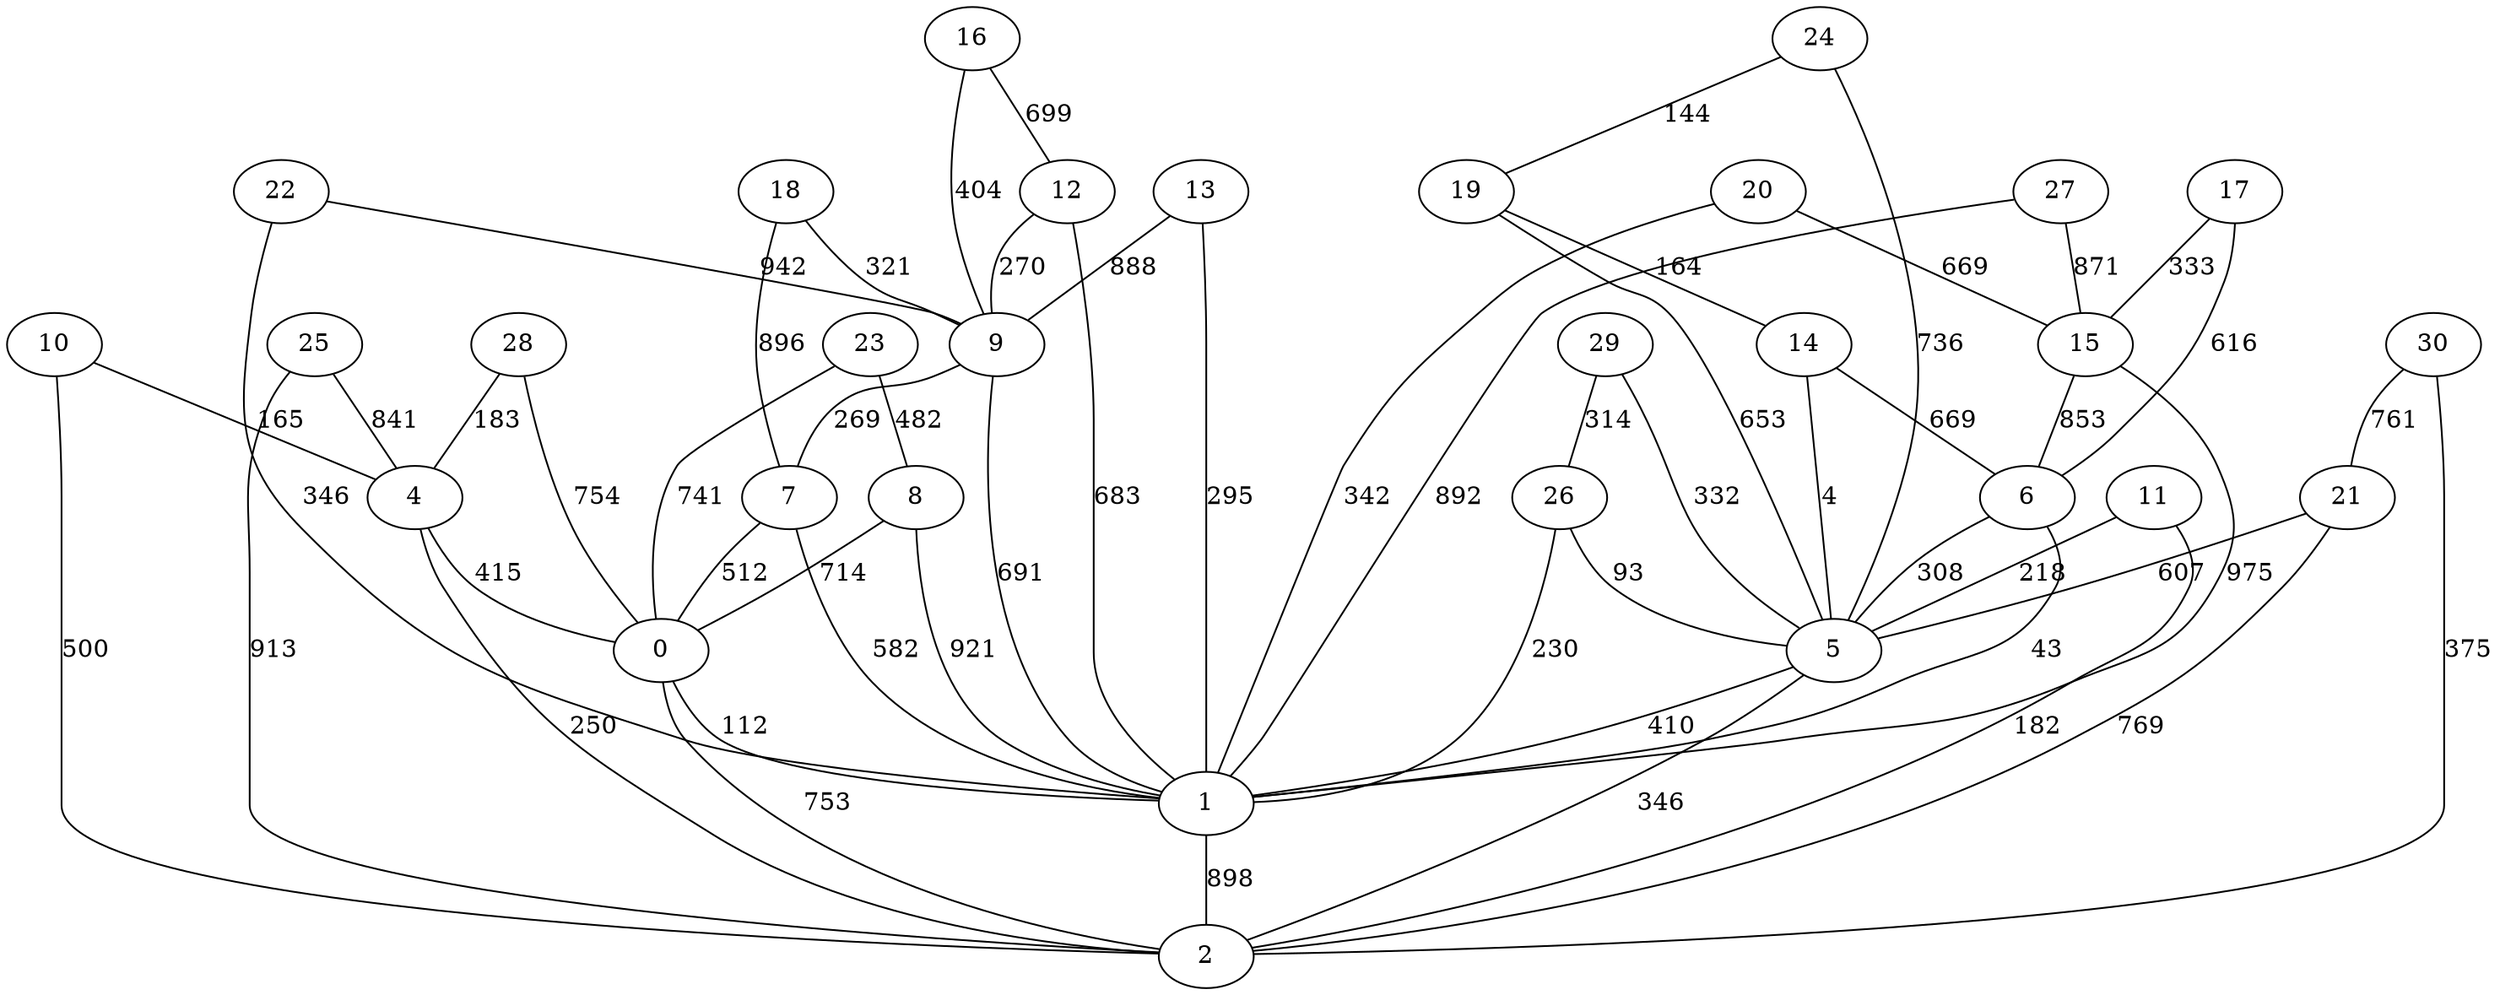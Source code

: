 strict graph G {
0;
1;
2;
4;
5;
6;
7;
8;
9;
10;
11;
12;
13;
14;
15;
16;
17;
18;
19;
20;
21;
22;
23;
24;
25;
26;
27;
28;
29;
30;
9 -- 1  [label=691];
25 -- 4  [label=841];
22 -- 9  [label=942];
18 -- 9  [label=321];
24 -- 5  [label=736];
13 -- 9  [label=888];
16 -- 9  [label=404];
7 -- 1  [label=582];
23 -- 0  [label=741];
19 -- 5  [label=653];
11 -- 2  [label=182];
16 -- 12  [label=699];
28 -- 4  [label=183];
29 -- 26  [label=314];
11 -- 5  [label=218];
21 -- 5  [label=607];
27 -- 15  [label=871];
10 -- 2  [label=500];
5 -- 1  [label=410];
22 -- 1  [label=346];
26 -- 1  [label=230];
1 -- 2  [label=898];
9 -- 7  [label=269];
20 -- 15  [label=669];
21 -- 2  [label=769];
6 -- 5  [label=308];
14 -- 6  [label=669];
6 -- 1  [label=43];
10 -- 4  [label=165];
17 -- 6  [label=616];
27 -- 1  [label=892];
4 -- 2  [label=250];
28 -- 0  [label=754];
8 -- 1  [label=921];
8 -- 0  [label=714];
14 -- 5  [label=4];
15 -- 1  [label=975];
12 -- 9  [label=270];
18 -- 7  [label=896];
4 -- 0  [label=415];
24 -- 19  [label=144];
26 -- 5  [label=93];
25 -- 2  [label=913];
7 -- 0  [label=512];
12 -- 1  [label=683];
29 -- 5  [label=332];
5 -- 2  [label=346];
30 -- 2  [label=375];
20 -- 1  [label=342];
23 -- 8  [label=482];
0 -- 2  [label=753];
15 -- 6  [label=853];
0 -- 1  [label=112];
13 -- 1  [label=295];
19 -- 14  [label=164];
30 -- 21  [label=761];
17 -- 15  [label=333];
}
